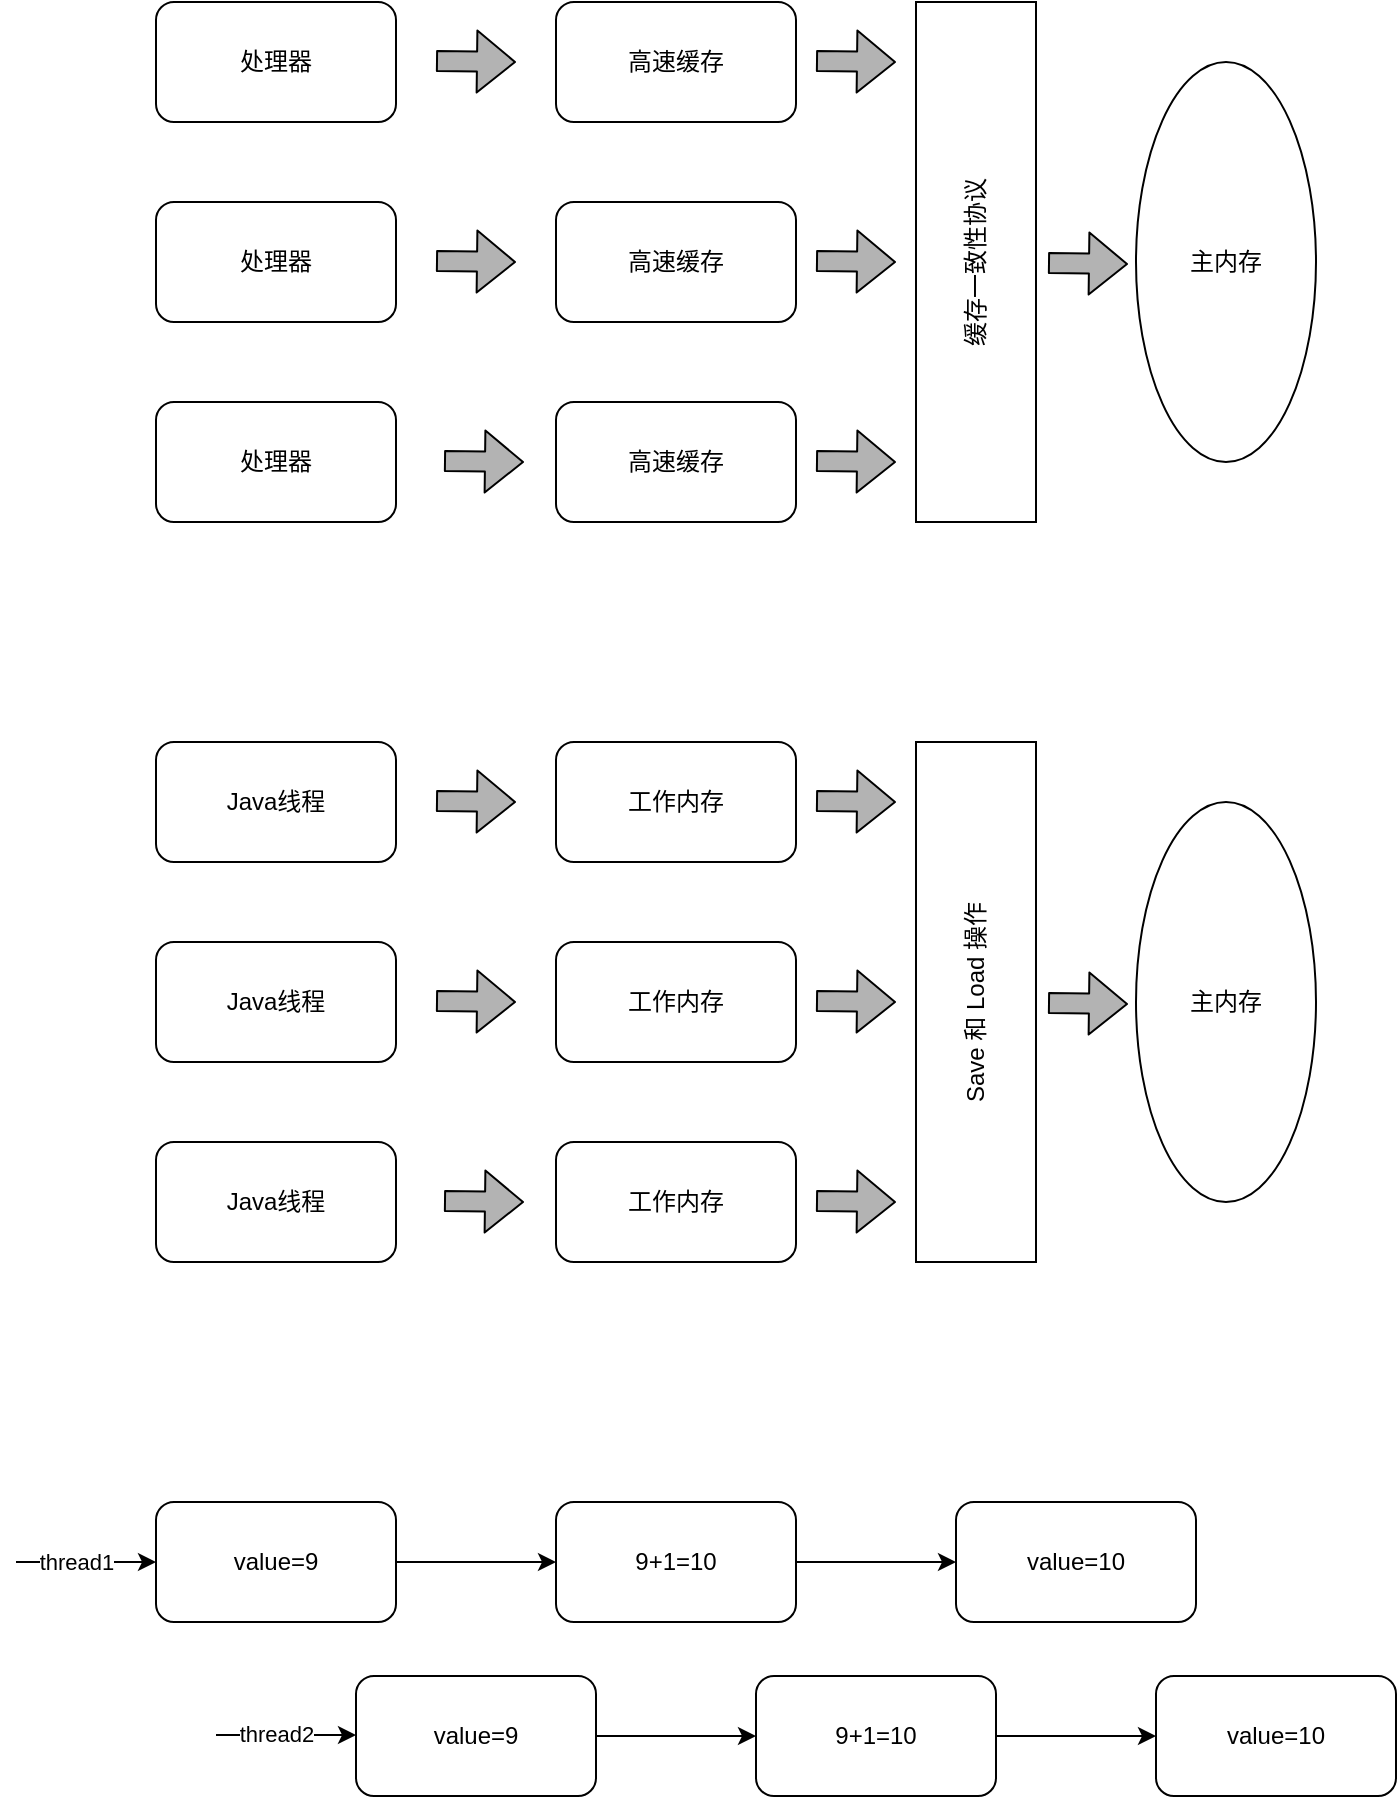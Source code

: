 <mxfile>
    <diagram id="bkOh8TGjI6SigrNAsnah" name="第 1 页">
        <mxGraphModel dx="926" dy="435" grid="1" gridSize="10" guides="1" tooltips="1" connect="1" arrows="1" fold="1" page="0" pageScale="1" pageWidth="827" pageHeight="1169" background="#ffffff" math="0" shadow="0">
            <root>
                <mxCell id="0"/>
                <mxCell id="1" parent="0"/>
                <mxCell id="2" value="处理器" style="rounded=1;whiteSpace=wrap;html=1;strokeColor=#000000;fontColor=#000000;fillColor=#FFFFFF;" parent="1" vertex="1">
                    <mxGeometry x="100" y="200" width="120" height="60" as="geometry"/>
                </mxCell>
                <mxCell id="3" value="高速缓存" style="whiteSpace=wrap;html=1;rounded=1;strokeColor=#000000;fontColor=#000000;fillColor=#FFFFFF;" parent="1" vertex="1">
                    <mxGeometry x="300" y="200" width="120" height="60" as="geometry"/>
                </mxCell>
                <mxCell id="6" value="处理器" style="rounded=1;whiteSpace=wrap;html=1;strokeColor=#000000;fontColor=#000000;fillColor=#FFFFFF;" parent="1" vertex="1">
                    <mxGeometry x="100" y="300" width="120" height="60" as="geometry"/>
                </mxCell>
                <mxCell id="7" value="高速缓存" style="whiteSpace=wrap;html=1;rounded=1;strokeColor=#000000;fontColor=#000000;fillColor=#FFFFFF;" parent="1" vertex="1">
                    <mxGeometry x="300" y="300" width="120" height="60" as="geometry"/>
                </mxCell>
                <mxCell id="9" value="处理器" style="rounded=1;whiteSpace=wrap;html=1;strokeColor=#000000;fontColor=#000000;fillColor=#FFFFFF;" parent="1" vertex="1">
                    <mxGeometry x="100" y="400" width="120" height="60" as="geometry"/>
                </mxCell>
                <mxCell id="10" value="高速缓存" style="whiteSpace=wrap;html=1;rounded=1;strokeColor=#000000;fontColor=#000000;fillColor=#FFFFFF;" parent="1" vertex="1">
                    <mxGeometry x="300" y="400" width="120" height="60" as="geometry"/>
                </mxCell>
                <mxCell id="11" value="缓存一致性协议" style="rounded=0;whiteSpace=wrap;html=1;horizontal=0;verticalAlign=middle;direction=west;strokeColor=#000000;fontColor=#000000;fillColor=#FFFFFF;" parent="1" vertex="1">
                    <mxGeometry x="480" y="200" width="60" height="260" as="geometry"/>
                </mxCell>
                <mxCell id="14" value="" style="shape=flexArrow;endArrow=classic;html=1;strokeColor=#000000;fillColor=#B3B3B3;" parent="1" edge="1">
                    <mxGeometry width="50" height="50" relative="1" as="geometry">
                        <mxPoint x="244" y="429.5" as="sourcePoint"/>
                        <mxPoint x="284" y="430" as="targetPoint"/>
                    </mxGeometry>
                </mxCell>
                <mxCell id="15" value="" style="shape=flexArrow;endArrow=classic;html=1;strokeColor=#000000;fillColor=#B3B3B3;" parent="1" edge="1">
                    <mxGeometry width="50" height="50" relative="1" as="geometry">
                        <mxPoint x="240" y="229.5" as="sourcePoint"/>
                        <mxPoint x="280" y="230" as="targetPoint"/>
                    </mxGeometry>
                </mxCell>
                <mxCell id="16" value="" style="shape=flexArrow;endArrow=classic;html=1;strokeColor=#000000;fillColor=#B3B3B3;" parent="1" edge="1">
                    <mxGeometry width="50" height="50" relative="1" as="geometry">
                        <mxPoint x="430" y="229.5" as="sourcePoint"/>
                        <mxPoint x="470" y="230" as="targetPoint"/>
                    </mxGeometry>
                </mxCell>
                <mxCell id="17" value="" style="shape=flexArrow;endArrow=classic;html=1;strokeColor=#000000;fillColor=#B3B3B3;" parent="1" edge="1">
                    <mxGeometry width="50" height="50" relative="1" as="geometry">
                        <mxPoint x="430" y="329.5" as="sourcePoint"/>
                        <mxPoint x="470" y="330" as="targetPoint"/>
                    </mxGeometry>
                </mxCell>
                <mxCell id="18" value="" style="shape=flexArrow;endArrow=classic;html=1;strokeColor=#000000;fillColor=#B3B3B3;" parent="1" edge="1">
                    <mxGeometry width="50" height="50" relative="1" as="geometry">
                        <mxPoint x="430" y="429.5" as="sourcePoint"/>
                        <mxPoint x="470" y="430" as="targetPoint"/>
                    </mxGeometry>
                </mxCell>
                <mxCell id="19" value="" style="shape=flexArrow;endArrow=classic;html=1;strokeColor=#000000;fillColor=#B3B3B3;" parent="1" edge="1">
                    <mxGeometry width="50" height="50" relative="1" as="geometry">
                        <mxPoint x="240" y="329.5" as="sourcePoint"/>
                        <mxPoint x="280" y="330" as="targetPoint"/>
                    </mxGeometry>
                </mxCell>
                <mxCell id="20" value="主内存" style="ellipse;whiteSpace=wrap;html=1;strokeColor=#000000;fontColor=#000000;fillColor=#FFFFFF;" parent="1" vertex="1">
                    <mxGeometry x="590" y="230" width="90" height="200" as="geometry"/>
                </mxCell>
                <mxCell id="21" value="" style="shape=flexArrow;endArrow=classic;html=1;strokeColor=#000000;fillColor=#B3B3B3;" parent="1" edge="1">
                    <mxGeometry width="50" height="50" relative="1" as="geometry">
                        <mxPoint x="546" y="330.5" as="sourcePoint"/>
                        <mxPoint x="586" y="331" as="targetPoint"/>
                    </mxGeometry>
                </mxCell>
                <mxCell id="22" value="Java线程" style="rounded=1;whiteSpace=wrap;html=1;strokeColor=#000000;fontColor=#000000;fillColor=#FFFFFF;" parent="1" vertex="1">
                    <mxGeometry x="100" y="570" width="120" height="60" as="geometry"/>
                </mxCell>
                <mxCell id="23" value="工作内存" style="whiteSpace=wrap;html=1;rounded=1;strokeColor=#000000;fontColor=#000000;fillColor=#FFFFFF;" parent="1" vertex="1">
                    <mxGeometry x="300" y="570" width="120" height="60" as="geometry"/>
                </mxCell>
                <mxCell id="24" value="Java线程" style="rounded=1;whiteSpace=wrap;html=1;strokeColor=#000000;fontColor=#000000;fillColor=#FFFFFF;" parent="1" vertex="1">
                    <mxGeometry x="100" y="670" width="120" height="60" as="geometry"/>
                </mxCell>
                <mxCell id="25" value="工作内存" style="whiteSpace=wrap;html=1;rounded=1;strokeColor=#000000;fontColor=#000000;fillColor=#FFFFFF;" parent="1" vertex="1">
                    <mxGeometry x="300" y="670" width="120" height="60" as="geometry"/>
                </mxCell>
                <mxCell id="26" value="Java线程" style="rounded=1;whiteSpace=wrap;html=1;strokeColor=#000000;fontColor=#000000;fillColor=#FFFFFF;" parent="1" vertex="1">
                    <mxGeometry x="100" y="770" width="120" height="60" as="geometry"/>
                </mxCell>
                <mxCell id="27" value="工作内存" style="whiteSpace=wrap;html=1;rounded=1;strokeColor=#000000;fontColor=#000000;fillColor=#FFFFFF;" parent="1" vertex="1">
                    <mxGeometry x="300" y="770" width="120" height="60" as="geometry"/>
                </mxCell>
                <mxCell id="28" value="Save 和 Load 操作" style="rounded=0;whiteSpace=wrap;html=1;horizontal=0;verticalAlign=middle;direction=west;strokeColor=#000000;fontColor=#000000;fillColor=#FFFFFF;" parent="1" vertex="1">
                    <mxGeometry x="480" y="570" width="60" height="260" as="geometry"/>
                </mxCell>
                <mxCell id="29" value="" style="shape=flexArrow;endArrow=classic;html=1;strokeColor=#000000;fillColor=#B3B3B3;" parent="1" edge="1">
                    <mxGeometry width="50" height="50" relative="1" as="geometry">
                        <mxPoint x="244" y="799.5" as="sourcePoint"/>
                        <mxPoint x="284" y="800" as="targetPoint"/>
                    </mxGeometry>
                </mxCell>
                <mxCell id="30" value="" style="shape=flexArrow;endArrow=classic;html=1;strokeColor=#000000;fillColor=#B3B3B3;" parent="1" edge="1">
                    <mxGeometry width="50" height="50" relative="1" as="geometry">
                        <mxPoint x="240" y="599.5" as="sourcePoint"/>
                        <mxPoint x="280" y="600" as="targetPoint"/>
                    </mxGeometry>
                </mxCell>
                <mxCell id="31" value="" style="shape=flexArrow;endArrow=classic;html=1;strokeColor=#000000;fillColor=#B3B3B3;" parent="1" edge="1">
                    <mxGeometry width="50" height="50" relative="1" as="geometry">
                        <mxPoint x="430" y="599.5" as="sourcePoint"/>
                        <mxPoint x="470" y="600" as="targetPoint"/>
                    </mxGeometry>
                </mxCell>
                <mxCell id="32" value="" style="shape=flexArrow;endArrow=classic;html=1;strokeColor=#000000;fillColor=#B3B3B3;" parent="1" edge="1">
                    <mxGeometry width="50" height="50" relative="1" as="geometry">
                        <mxPoint x="430" y="699.5" as="sourcePoint"/>
                        <mxPoint x="470" y="700" as="targetPoint"/>
                    </mxGeometry>
                </mxCell>
                <mxCell id="33" value="" style="shape=flexArrow;endArrow=classic;html=1;strokeColor=#000000;fillColor=#B3B3B3;" parent="1" edge="1">
                    <mxGeometry width="50" height="50" relative="1" as="geometry">
                        <mxPoint x="430" y="799.5" as="sourcePoint"/>
                        <mxPoint x="470" y="800" as="targetPoint"/>
                    </mxGeometry>
                </mxCell>
                <mxCell id="34" value="" style="shape=flexArrow;endArrow=classic;html=1;strokeColor=#000000;fillColor=#B3B3B3;" parent="1" edge="1">
                    <mxGeometry width="50" height="50" relative="1" as="geometry">
                        <mxPoint x="240" y="699.5" as="sourcePoint"/>
                        <mxPoint x="280" y="700" as="targetPoint"/>
                    </mxGeometry>
                </mxCell>
                <mxCell id="35" value="主内存" style="ellipse;whiteSpace=wrap;html=1;strokeColor=#000000;fontColor=#000000;fillColor=#FFFFFF;" parent="1" vertex="1">
                    <mxGeometry x="590" y="600" width="90" height="200" as="geometry"/>
                </mxCell>
                <mxCell id="36" value="" style="shape=flexArrow;endArrow=classic;html=1;strokeColor=#000000;fillColor=#B3B3B3;" parent="1" edge="1">
                    <mxGeometry width="50" height="50" relative="1" as="geometry">
                        <mxPoint x="546" y="700.5" as="sourcePoint"/>
                        <mxPoint x="586" y="701" as="targetPoint"/>
                    </mxGeometry>
                </mxCell>
                <mxCell id="40" value="" style="edgeStyle=none;html=1;strokeColor=#000000;" edge="1" parent="1" source="38" target="39">
                    <mxGeometry relative="1" as="geometry"/>
                </mxCell>
                <mxCell id="38" value="value=9" style="rounded=1;whiteSpace=wrap;html=1;strokeColor=#000000;fontColor=#000000;fillColor=#FFFFFF;" vertex="1" parent="1">
                    <mxGeometry x="100" y="950" width="120" height="60" as="geometry"/>
                </mxCell>
                <mxCell id="42" value="" style="edgeStyle=none;html=1;strokeColor=#000000;" edge="1" parent="1" source="39" target="41">
                    <mxGeometry relative="1" as="geometry"/>
                </mxCell>
                <mxCell id="39" value="9+1=10" style="whiteSpace=wrap;html=1;fillColor=#FFFFFF;strokeColor=#000000;fontColor=#000000;rounded=1;" vertex="1" parent="1">
                    <mxGeometry x="300" y="950" width="120" height="60" as="geometry"/>
                </mxCell>
                <mxCell id="41" value="value=10" style="whiteSpace=wrap;html=1;fillColor=#FFFFFF;strokeColor=#000000;fontColor=#000000;rounded=1;" vertex="1" parent="1">
                    <mxGeometry x="500" y="950" width="120" height="60" as="geometry"/>
                </mxCell>
                <mxCell id="43" value="" style="edgeStyle=none;html=1;strokeColor=#000000;" edge="1" parent="1" source="44" target="46">
                    <mxGeometry relative="1" as="geometry"/>
                </mxCell>
                <mxCell id="44" value="value=9" style="rounded=1;whiteSpace=wrap;html=1;strokeColor=#000000;fontColor=#000000;fillColor=#FFFFFF;" vertex="1" parent="1">
                    <mxGeometry x="200" y="1037" width="120" height="60" as="geometry"/>
                </mxCell>
                <mxCell id="45" value="" style="edgeStyle=none;html=1;strokeColor=#000000;" edge="1" parent="1" source="46" target="47">
                    <mxGeometry relative="1" as="geometry"/>
                </mxCell>
                <mxCell id="46" value="9+1=10" style="whiteSpace=wrap;html=1;fillColor=#FFFFFF;strokeColor=#000000;fontColor=#000000;rounded=1;" vertex="1" parent="1">
                    <mxGeometry x="400" y="1037" width="120" height="60" as="geometry"/>
                </mxCell>
                <mxCell id="47" value="value=10" style="whiteSpace=wrap;html=1;fillColor=#FFFFFF;strokeColor=#000000;fontColor=#000000;rounded=1;" vertex="1" parent="1">
                    <mxGeometry x="600" y="1037" width="120" height="60" as="geometry"/>
                </mxCell>
                <mxCell id="49" value="" style="endArrow=classic;html=1;strokeColor=#000000;entryX=0;entryY=0.5;entryDx=0;entryDy=0;" edge="1" parent="1" target="38">
                    <mxGeometry width="50" height="50" relative="1" as="geometry">
                        <mxPoint x="30" y="980" as="sourcePoint"/>
                        <mxPoint x="80" y="920" as="targetPoint"/>
                    </mxGeometry>
                </mxCell>
                <mxCell id="56" value="thread1" style="edgeLabel;html=1;align=center;verticalAlign=middle;resizable=0;points=[];" vertex="1" connectable="0" parent="49">
                    <mxGeometry x="-0.612" y="3" relative="1" as="geometry">
                        <mxPoint x="16" y="3" as="offset"/>
                    </mxGeometry>
                </mxCell>
                <mxCell id="55" value="" style="endArrow=classic;html=1;strokeColor=#000000;entryX=0;entryY=0.5;entryDx=0;entryDy=0;" edge="1" parent="1">
                    <mxGeometry width="50" height="50" relative="1" as="geometry">
                        <mxPoint x="130" y="1066.5" as="sourcePoint"/>
                        <mxPoint x="200" y="1066.5" as="targetPoint"/>
                    </mxGeometry>
                </mxCell>
                <mxCell id="57" value="thread2" style="edgeLabel;html=1;align=center;verticalAlign=middle;resizable=0;points=[];" vertex="1" connectable="0" parent="55">
                    <mxGeometry x="-0.384" y="2" relative="1" as="geometry">
                        <mxPoint x="8" y="1" as="offset"/>
                    </mxGeometry>
                </mxCell>
            </root>
        </mxGraphModel>
    </diagram>
</mxfile>